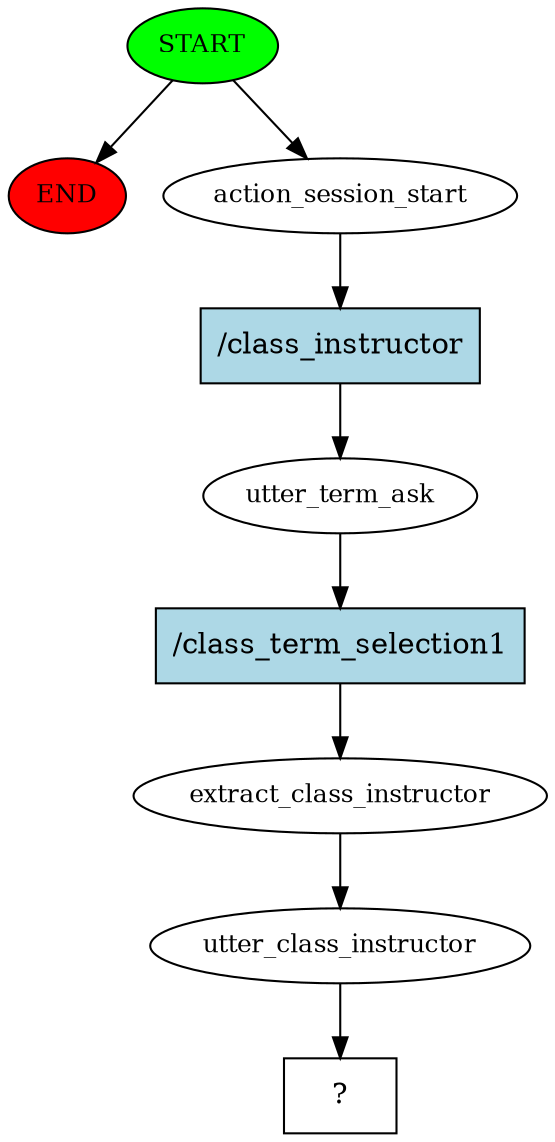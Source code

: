 digraph  {
0 [class="start active", fillcolor=green, fontsize=12, label=START, style=filled];
"-1" [class=end, fillcolor=red, fontsize=12, label=END, style=filled];
1 [class=active, fontsize=12, label=action_session_start];
2 [class=active, fontsize=12, label=utter_term_ask];
3 [class=active, fontsize=12, label=extract_class_instructor];
4 [class=active, fontsize=12, label=utter_class_instructor];
5 [class="intent dashed active", label="  ?  ", shape=rect];
6 [class="intent active", fillcolor=lightblue, label="/class_instructor", shape=rect, style=filled];
7 [class="intent active", fillcolor=lightblue, label="/class_term_selection1", shape=rect, style=filled];
0 -> "-1"  [class="", key=NONE, label=""];
0 -> 1  [class=active, key=NONE, label=""];
1 -> 6  [class=active, key=0];
2 -> 7  [class=active, key=0];
3 -> 4  [class=active, key=NONE, label=""];
4 -> 5  [class=active, key=NONE, label=""];
6 -> 2  [class=active, key=0];
7 -> 3  [class=active, key=0];
}
